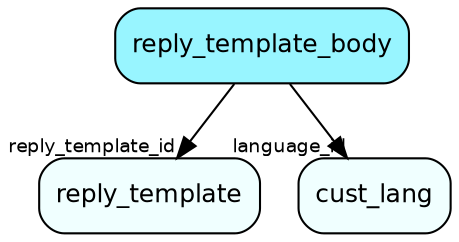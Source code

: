 digraph reply_template_body  {
node [shape = box style="rounded, filled" fontname = "Helvetica" fontsize = "12" ]
edge [fontname = "Helvetica" fontsize = "9"]

reply_template_body[fillcolor = "cadetblue1"]
reply_template[fillcolor = "azure1"]
cust_lang[fillcolor = "azure1"]
reply_template_body -> reply_template [headlabel = "reply_template_id"]
reply_template_body -> cust_lang [headlabel = "language_id"]
}
